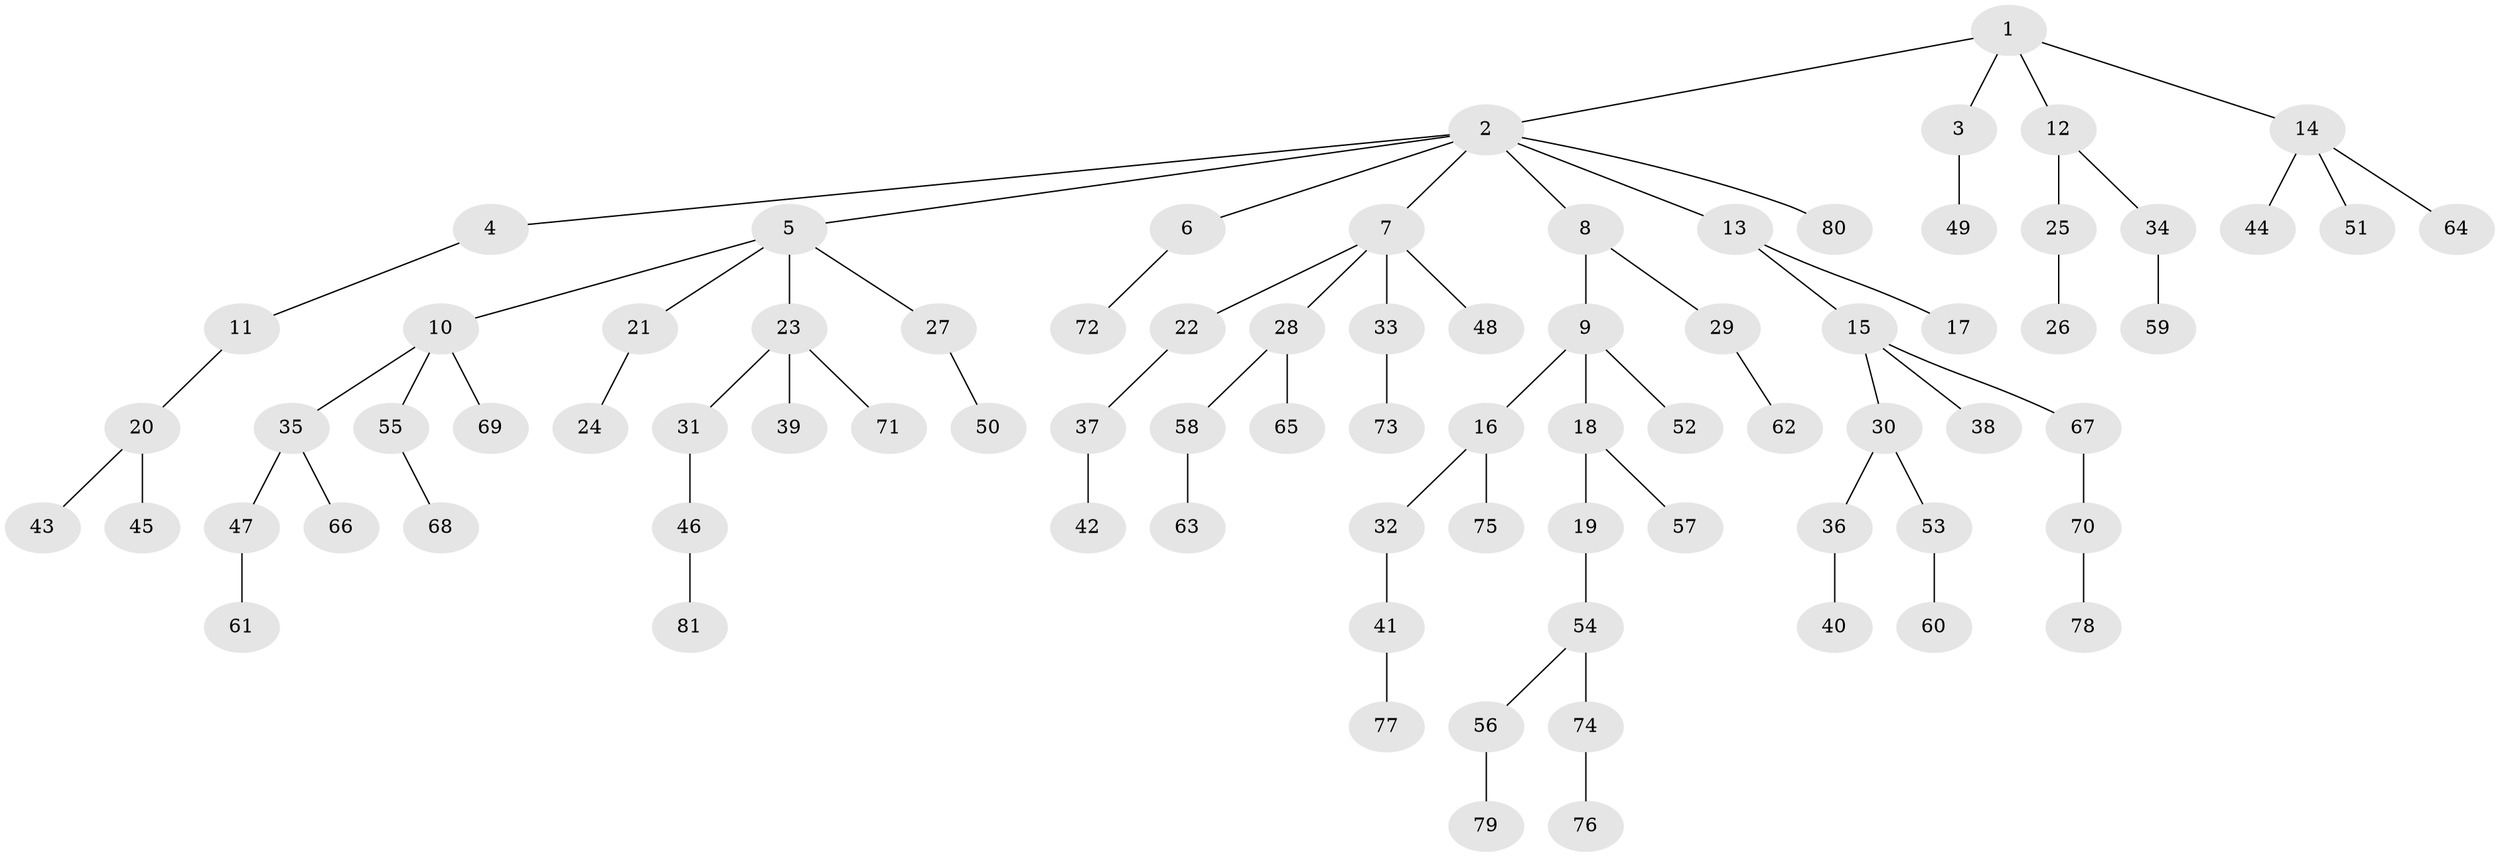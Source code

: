 // coarse degree distribution, {5: 0.061224489795918366, 9: 0.02040816326530612, 1: 0.5306122448979592, 2: 0.24489795918367346, 3: 0.12244897959183673, 4: 0.02040816326530612}
// Generated by graph-tools (version 1.1) at 2025/24/03/03/25 07:24:05]
// undirected, 81 vertices, 80 edges
graph export_dot {
graph [start="1"]
  node [color=gray90,style=filled];
  1;
  2;
  3;
  4;
  5;
  6;
  7;
  8;
  9;
  10;
  11;
  12;
  13;
  14;
  15;
  16;
  17;
  18;
  19;
  20;
  21;
  22;
  23;
  24;
  25;
  26;
  27;
  28;
  29;
  30;
  31;
  32;
  33;
  34;
  35;
  36;
  37;
  38;
  39;
  40;
  41;
  42;
  43;
  44;
  45;
  46;
  47;
  48;
  49;
  50;
  51;
  52;
  53;
  54;
  55;
  56;
  57;
  58;
  59;
  60;
  61;
  62;
  63;
  64;
  65;
  66;
  67;
  68;
  69;
  70;
  71;
  72;
  73;
  74;
  75;
  76;
  77;
  78;
  79;
  80;
  81;
  1 -- 2;
  1 -- 3;
  1 -- 12;
  1 -- 14;
  2 -- 4;
  2 -- 5;
  2 -- 6;
  2 -- 7;
  2 -- 8;
  2 -- 13;
  2 -- 80;
  3 -- 49;
  4 -- 11;
  5 -- 10;
  5 -- 21;
  5 -- 23;
  5 -- 27;
  6 -- 72;
  7 -- 22;
  7 -- 28;
  7 -- 33;
  7 -- 48;
  8 -- 9;
  8 -- 29;
  9 -- 16;
  9 -- 18;
  9 -- 52;
  10 -- 35;
  10 -- 55;
  10 -- 69;
  11 -- 20;
  12 -- 25;
  12 -- 34;
  13 -- 15;
  13 -- 17;
  14 -- 44;
  14 -- 51;
  14 -- 64;
  15 -- 30;
  15 -- 38;
  15 -- 67;
  16 -- 32;
  16 -- 75;
  18 -- 19;
  18 -- 57;
  19 -- 54;
  20 -- 43;
  20 -- 45;
  21 -- 24;
  22 -- 37;
  23 -- 31;
  23 -- 39;
  23 -- 71;
  25 -- 26;
  27 -- 50;
  28 -- 58;
  28 -- 65;
  29 -- 62;
  30 -- 36;
  30 -- 53;
  31 -- 46;
  32 -- 41;
  33 -- 73;
  34 -- 59;
  35 -- 47;
  35 -- 66;
  36 -- 40;
  37 -- 42;
  41 -- 77;
  46 -- 81;
  47 -- 61;
  53 -- 60;
  54 -- 56;
  54 -- 74;
  55 -- 68;
  56 -- 79;
  58 -- 63;
  67 -- 70;
  70 -- 78;
  74 -- 76;
}
